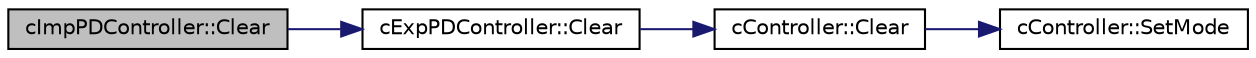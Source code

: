 digraph "cImpPDController::Clear"
{
 // LATEX_PDF_SIZE
  edge [fontname="Helvetica",fontsize="10",labelfontname="Helvetica",labelfontsize="10"];
  node [fontname="Helvetica",fontsize="10",shape=record];
  rankdir="LR";
  Node1 [label="cImpPDController::Clear",height=0.2,width=0.4,color="black", fillcolor="grey75", style="filled", fontcolor="black",tooltip=" "];
  Node1 -> Node2 [color="midnightblue",fontsize="10",style="solid",fontname="Helvetica"];
  Node2 [label="cExpPDController::Clear",height=0.2,width=0.4,color="black", fillcolor="white", style="filled",URL="$classc_exp_p_d_controller.html#a6bd8dcb65f38a5916af23cd29d9f9642",tooltip=" "];
  Node2 -> Node3 [color="midnightblue",fontsize="10",style="solid",fontname="Helvetica"];
  Node3 [label="cController::Clear",height=0.2,width=0.4,color="black", fillcolor="white", style="filled",URL="$classc_controller.html#a43cb8512a70637c4f650475838754a0a",tooltip=" "];
  Node3 -> Node4 [color="midnightblue",fontsize="10",style="solid",fontname="Helvetica"];
  Node4 [label="cController::SetMode",height=0.2,width=0.4,color="black", fillcolor="white", style="filled",URL="$classc_controller.html#ae445bc4c07ce9892f308dd733aec3e42",tooltip=" "];
}
